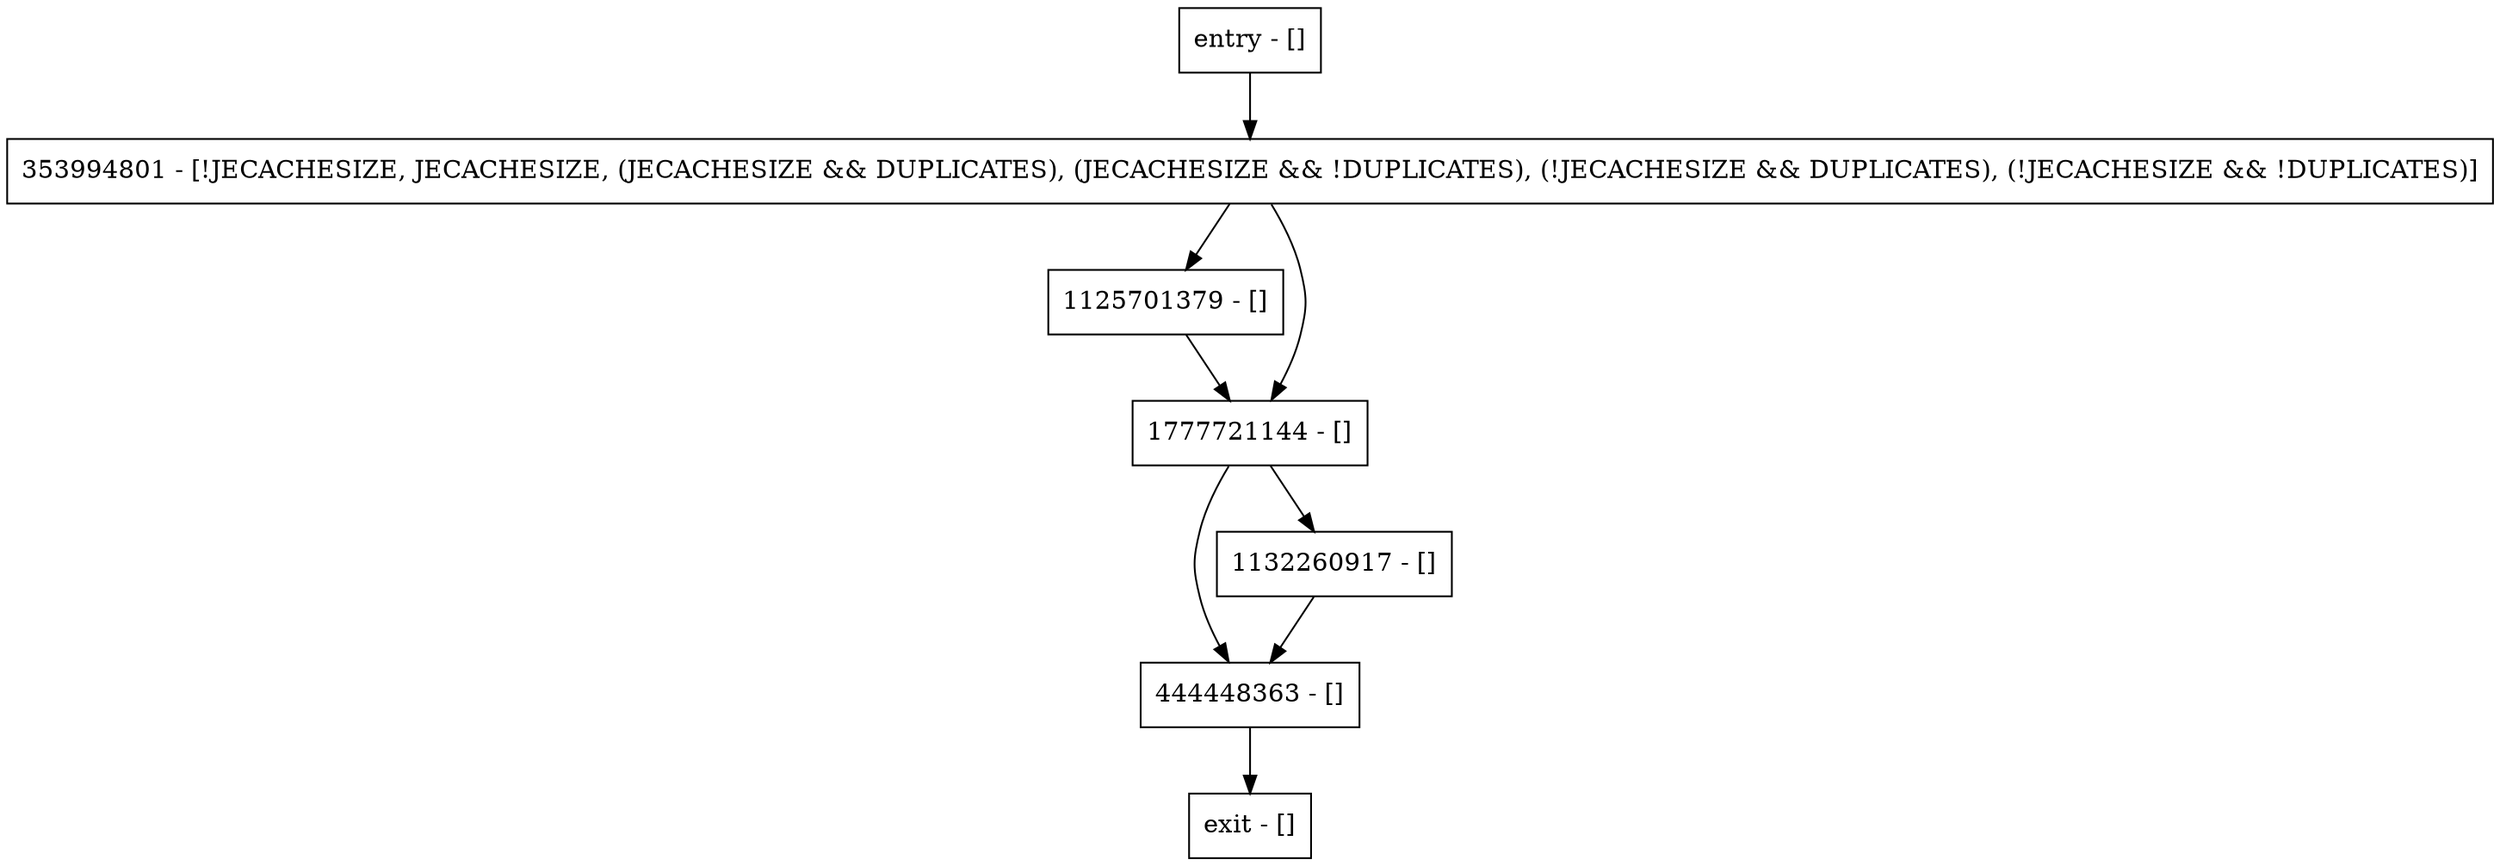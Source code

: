 digraph <init> {
node [shape=record];
entry [label="entry - []"];
exit [label="exit - []"];
1125701379 [label="1125701379 - []"];
444448363 [label="444448363 - []"];
353994801 [label="353994801 - [!JECACHESIZE, JECACHESIZE, (JECACHESIZE && DUPLICATES), (JECACHESIZE && !DUPLICATES), (!JECACHESIZE && DUPLICATES), (!JECACHESIZE && !DUPLICATES)]"];
1777721144 [label="1777721144 - []"];
1132260917 [label="1132260917 - []"];
entry;
exit;
entry -> 353994801;
1125701379 -> 1777721144;
444448363 -> exit;
353994801 -> 1125701379;
353994801 -> 1777721144;
1777721144 -> 444448363;
1777721144 -> 1132260917;
1132260917 -> 444448363;
}
